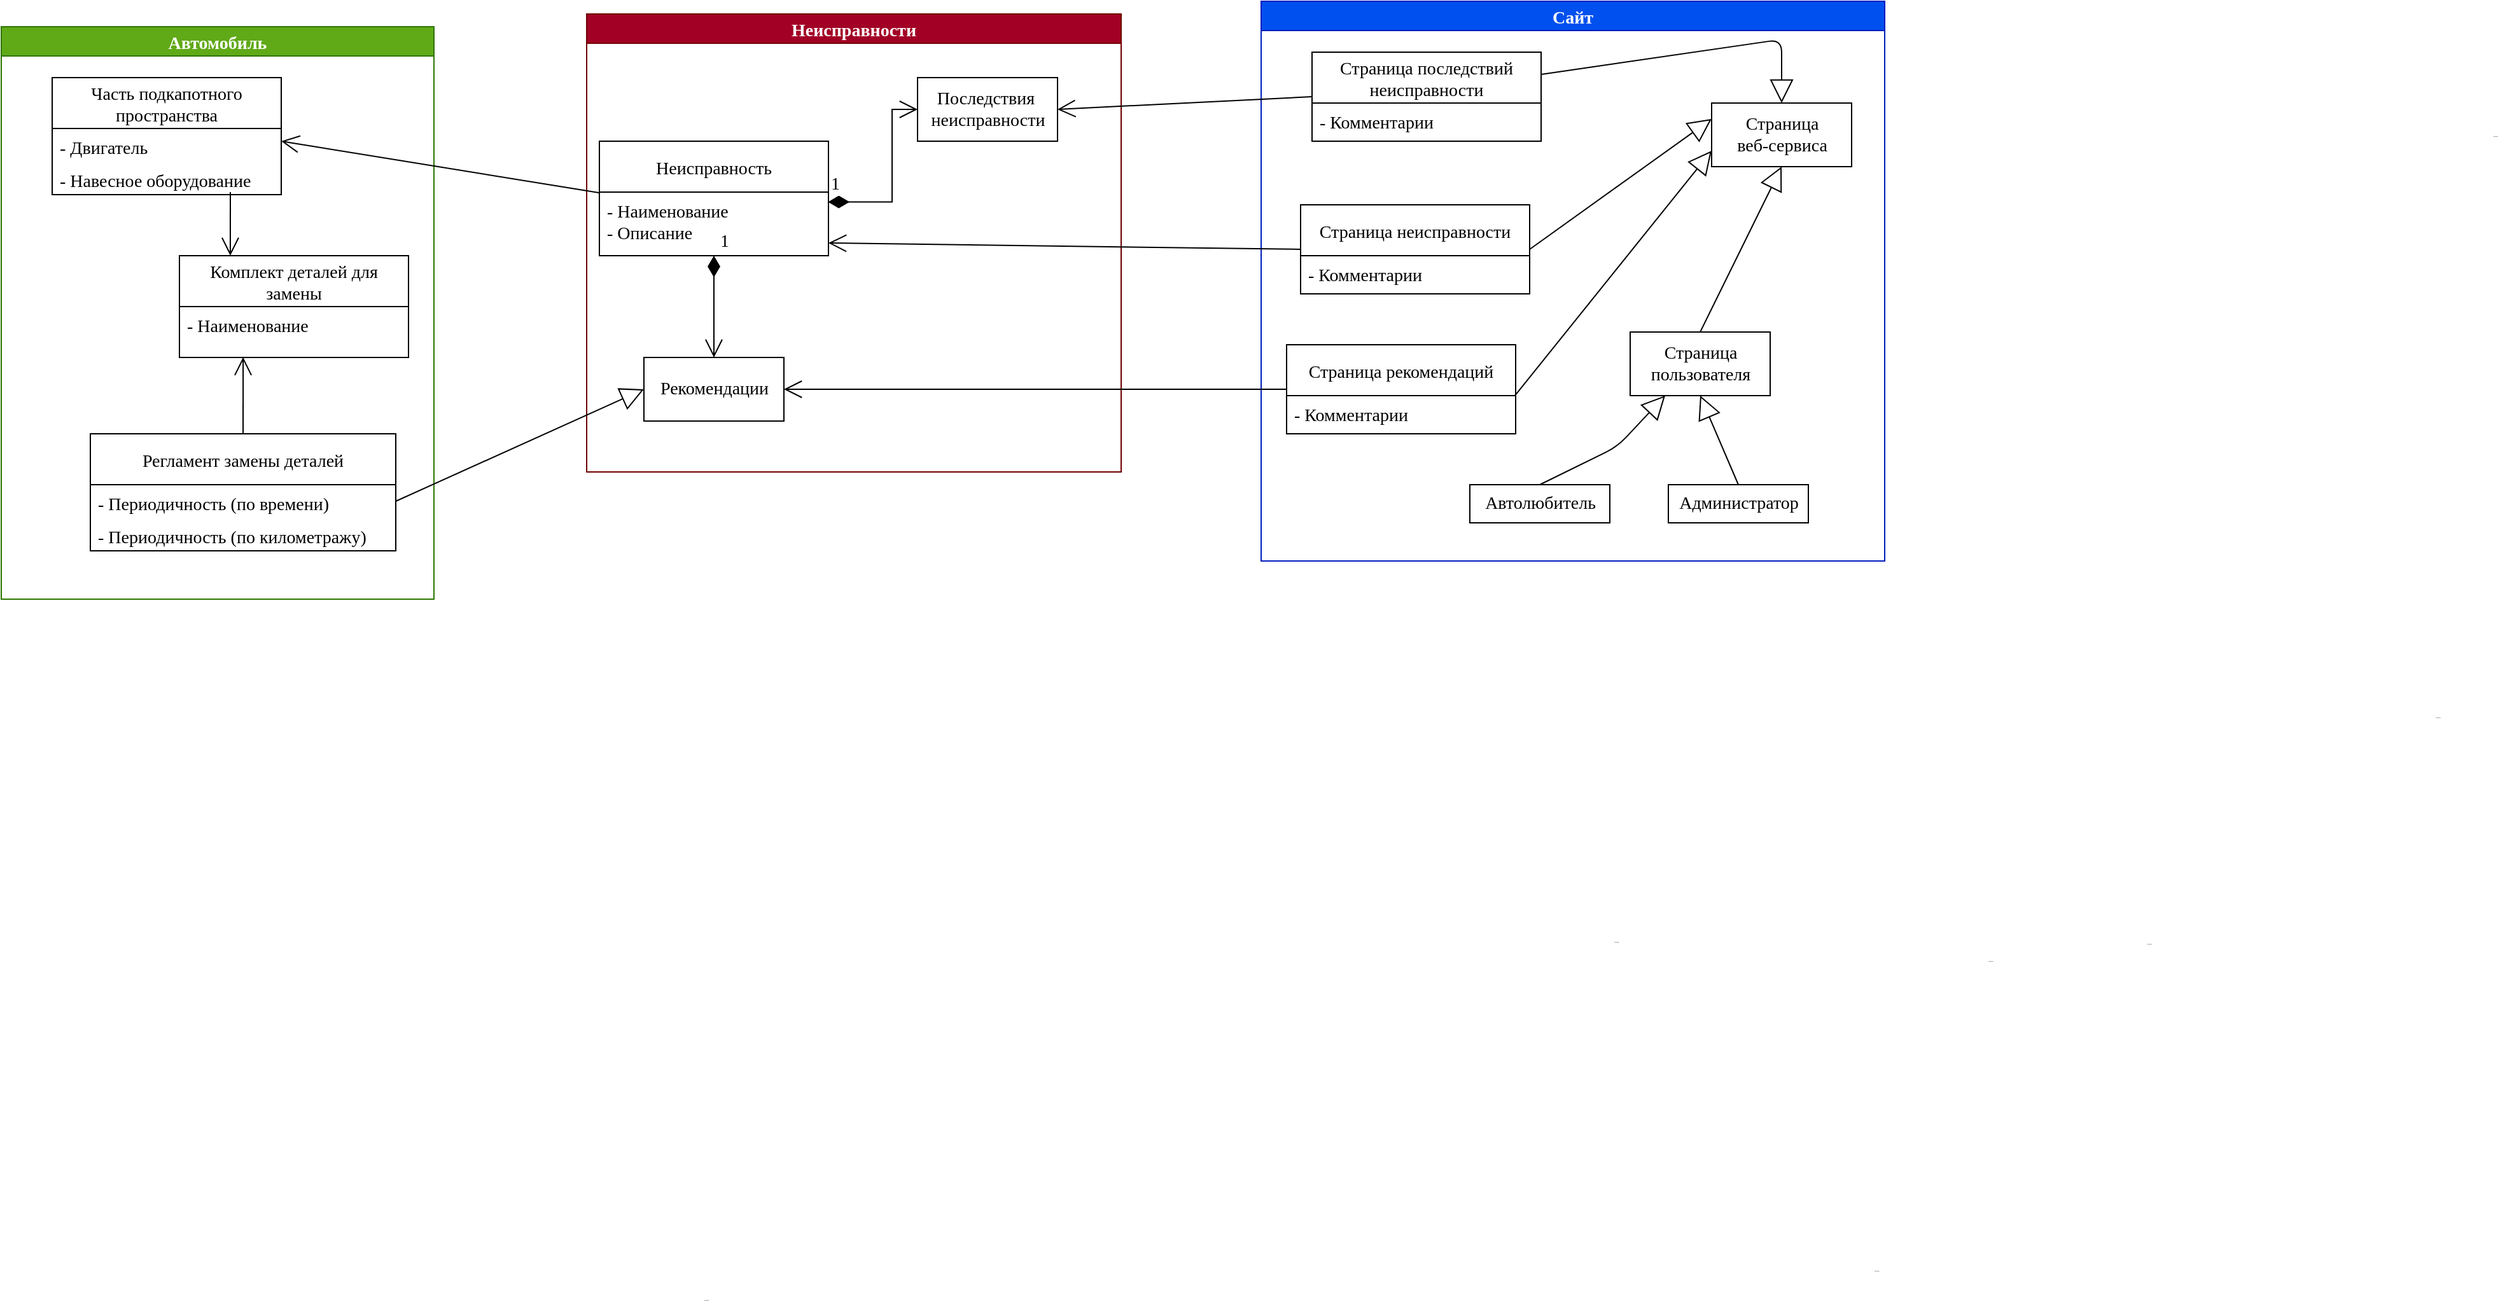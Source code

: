 <mxfile version="20.5.3" type="device" pages="5"><diagram id="lb3u8sS8OnbhurdYgaTN" name="Страница 1"><mxGraphModel dx="1038" dy="579" grid="1" gridSize="10" guides="1" tooltips="1" connect="1" arrows="1" fold="1" page="1" pageScale="1" pageWidth="827" pageHeight="1169" math="0" shadow="0"><root><mxCell id="0"/><mxCell id="1" parent="0"/><mxCell id="kGI2c67u0rsvxL_ZdpxG-1" value="Автомобиль" style="swimlane;fontFamily=Tahoma;fontSize=14;fillColor=#60a917;strokeColor=#2D7600;fontColor=#ffffff;" parent="1" vertex="1"><mxGeometry x="40" y="80" width="340" height="450" as="geometry"/></mxCell><mxCell id="kGI2c67u0rsvxL_ZdpxG-11" value="Часть подкапотного&#10;пространства" style="swimlane;fontStyle=0;childLayout=stackLayout;horizontal=1;startSize=40;fillColor=none;horizontalStack=0;resizeParent=1;resizeParentMax=0;resizeLast=0;collapsible=1;marginBottom=0;fontFamily=Tahoma;fontSize=14;" parent="kGI2c67u0rsvxL_ZdpxG-1" vertex="1"><mxGeometry x="40" y="40" width="180" height="92" as="geometry"/></mxCell><mxCell id="kGI2c67u0rsvxL_ZdpxG-12" value="- Двигатель" style="text;strokeColor=none;fillColor=none;align=left;verticalAlign=top;spacingLeft=4;spacingRight=4;overflow=hidden;rotatable=0;points=[[0,0.5],[1,0.5]];portConstraint=eastwest;fontFamily=Tahoma;fontSize=14;" parent="kGI2c67u0rsvxL_ZdpxG-11" vertex="1"><mxGeometry y="40" width="180" height="26" as="geometry"/></mxCell><mxCell id="kGI2c67u0rsvxL_ZdpxG-13" value="- Навесное оборудование" style="text;strokeColor=none;fillColor=none;align=left;verticalAlign=top;spacingLeft=4;spacingRight=4;overflow=hidden;rotatable=0;points=[[0,0.5],[1,0.5]];portConstraint=eastwest;fontFamily=Tahoma;fontSize=14;" parent="kGI2c67u0rsvxL_ZdpxG-11" vertex="1"><mxGeometry y="66" width="180" height="26" as="geometry"/></mxCell><mxCell id="kGI2c67u0rsvxL_ZdpxG-15" value="Комплект деталей для&#10;замены" style="swimlane;fontStyle=0;childLayout=stackLayout;horizontal=1;startSize=40;fillColor=none;horizontalStack=0;resizeParent=1;resizeParentMax=0;resizeLast=0;collapsible=1;marginBottom=0;fontFamily=Tahoma;fontSize=14;" parent="kGI2c67u0rsvxL_ZdpxG-1" vertex="1"><mxGeometry x="140" y="180" width="180" height="80" as="geometry"/></mxCell><mxCell id="kGI2c67u0rsvxL_ZdpxG-16" value="- Наименование" style="text;strokeColor=none;fillColor=none;align=left;verticalAlign=top;spacingLeft=4;spacingRight=4;overflow=hidden;rotatable=0;points=[[0,0.5],[1,0.5]];portConstraint=eastwest;fontFamily=Tahoma;fontSize=14;" parent="kGI2c67u0rsvxL_ZdpxG-15" vertex="1"><mxGeometry y="40" width="180" height="40" as="geometry"/></mxCell><mxCell id="kGI2c67u0rsvxL_ZdpxG-18" value="" style="endArrow=open;endFill=1;endSize=12;html=1;rounded=0;fontFamily=Tahoma;fontSize=14;entryX=0.222;entryY=0;entryDx=0;entryDy=0;entryPerimeter=0;" parent="kGI2c67u0rsvxL_ZdpxG-1" target="kGI2c67u0rsvxL_ZdpxG-15" edge="1"><mxGeometry width="160" relative="1" as="geometry"><mxPoint x="180" y="130" as="sourcePoint"/><mxPoint x="220" y="350" as="targetPoint"/></mxGeometry></mxCell><mxCell id="kGI2c67u0rsvxL_ZdpxG-20" value="Регламент замены деталей" style="swimlane;fontStyle=0;childLayout=stackLayout;horizontal=1;startSize=40;fillColor=none;horizontalStack=0;resizeParent=1;resizeParentMax=0;resizeLast=0;collapsible=1;marginBottom=0;fontFamily=Tahoma;fontSize=14;" parent="1" vertex="1"><mxGeometry x="110" y="400" width="240" height="92" as="geometry"/></mxCell><mxCell id="kGI2c67u0rsvxL_ZdpxG-21" value="- Периодичность (по времени)" style="text;strokeColor=none;fillColor=none;align=left;verticalAlign=top;spacingLeft=4;spacingRight=4;overflow=hidden;rotatable=0;points=[[0,0.5],[1,0.5]];portConstraint=eastwest;fontFamily=Tahoma;fontSize=14;" parent="kGI2c67u0rsvxL_ZdpxG-20" vertex="1"><mxGeometry y="40" width="240" height="26" as="geometry"/></mxCell><mxCell id="kGI2c67u0rsvxL_ZdpxG-22" value="- Периодичность (по километражу)" style="text;strokeColor=none;fillColor=none;align=left;verticalAlign=top;spacingLeft=4;spacingRight=4;overflow=hidden;rotatable=0;points=[[0,0.5],[1,0.5]];portConstraint=eastwest;fontFamily=Tahoma;fontSize=14;" parent="kGI2c67u0rsvxL_ZdpxG-20" vertex="1"><mxGeometry y="66" width="240" height="26" as="geometry"/></mxCell><mxCell id="kGI2c67u0rsvxL_ZdpxG-23" value="" style="endArrow=open;endFill=1;endSize=12;html=1;rounded=0;fontFamily=Tahoma;fontSize=14;exitX=0.5;exitY=0;exitDx=0;exitDy=0;entryX=0.278;entryY=0.995;entryDx=0;entryDy=0;entryPerimeter=0;" parent="1" source="kGI2c67u0rsvxL_ZdpxG-20" target="kGI2c67u0rsvxL_ZdpxG-16" edge="1"><mxGeometry width="160" relative="1" as="geometry"><mxPoint x="160" y="370" as="sourcePoint"/><mxPoint x="320" y="370" as="targetPoint"/></mxGeometry></mxCell><mxCell id="kGI2c67u0rsvxL_ZdpxG-24" value="Неисправности" style="swimlane;fontFamily=Tahoma;fontSize=14;fillColor=#a20025;fontColor=#ffffff;strokeColor=#6F0000;" parent="1" vertex="1"><mxGeometry x="500" y="70" width="420" height="360" as="geometry"/></mxCell><mxCell id="kGI2c67u0rsvxL_ZdpxG-25" value="Неисправность" style="swimlane;fontStyle=0;childLayout=stackLayout;horizontal=1;startSize=40;fillColor=none;horizontalStack=0;resizeParent=1;resizeParentMax=0;resizeLast=0;collapsible=1;marginBottom=0;fontFamily=Tahoma;fontSize=14;" parent="kGI2c67u0rsvxL_ZdpxG-24" vertex="1"><mxGeometry x="10" y="100" width="180" height="90" as="geometry"/></mxCell><mxCell id="kGI2c67u0rsvxL_ZdpxG-26" value="- Наименование&#10;- Описание" style="text;strokeColor=none;fillColor=none;align=left;verticalAlign=top;spacingLeft=4;spacingRight=4;overflow=hidden;rotatable=0;points=[[0,0.5],[1,0.5]];portConstraint=eastwest;fontFamily=Tahoma;fontSize=14;" parent="kGI2c67u0rsvxL_ZdpxG-25" vertex="1"><mxGeometry y="40" width="180" height="50" as="geometry"/></mxCell><mxCell id="kGI2c67u0rsvxL_ZdpxG-28" value="Последствия&amp;nbsp;&lt;br&gt;неисправности" style="html=1;fontFamily=Tahoma;fontSize=14;" parent="kGI2c67u0rsvxL_ZdpxG-24" vertex="1"><mxGeometry x="260" y="50" width="110" height="50" as="geometry"/></mxCell><mxCell id="kGI2c67u0rsvxL_ZdpxG-29" value="1" style="endArrow=open;html=1;endSize=12;startArrow=diamondThin;startSize=14;startFill=1;edgeStyle=orthogonalEdgeStyle;align=left;verticalAlign=bottom;rounded=0;fontFamily=Tahoma;fontSize=14;entryX=0;entryY=0.5;entryDx=0;entryDy=0;exitX=0.998;exitY=0.156;exitDx=0;exitDy=0;exitPerimeter=0;" parent="kGI2c67u0rsvxL_ZdpxG-24" source="kGI2c67u0rsvxL_ZdpxG-26" target="kGI2c67u0rsvxL_ZdpxG-28" edge="1"><mxGeometry x="-1" y="3" relative="1" as="geometry"><mxPoint x="60" y="280" as="sourcePoint"/><mxPoint x="220" y="280" as="targetPoint"/><Array as="points"><mxPoint x="240" y="148"/><mxPoint x="240" y="75"/></Array></mxGeometry></mxCell><mxCell id="kGI2c67u0rsvxL_ZdpxG-30" value="Рекомендации" style="html=1;fontFamily=Tahoma;fontSize=14;" parent="kGI2c67u0rsvxL_ZdpxG-24" vertex="1"><mxGeometry x="45" y="270" width="110" height="50" as="geometry"/></mxCell><mxCell id="kGI2c67u0rsvxL_ZdpxG-31" value="1" style="endArrow=open;html=1;endSize=12;startArrow=diamondThin;startSize=14;startFill=1;edgeStyle=orthogonalEdgeStyle;align=left;verticalAlign=bottom;rounded=0;fontFamily=Tahoma;fontSize=14;entryX=0.5;entryY=0;entryDx=0;entryDy=0;" parent="kGI2c67u0rsvxL_ZdpxG-24" target="kGI2c67u0rsvxL_ZdpxG-30" edge="1"><mxGeometry x="-1" y="3" relative="1" as="geometry"><mxPoint x="100" y="190" as="sourcePoint"/><mxPoint x="280" y="300" as="targetPoint"/><Array as="points"><mxPoint x="100" y="270"/></Array></mxGeometry></mxCell><mxCell id="kGI2c67u0rsvxL_ZdpxG-27" value="" style="endArrow=open;endFill=1;endSize=12;html=1;rounded=0;fontFamily=Tahoma;fontSize=14;entryX=1;entryY=0.385;entryDx=0;entryDy=0;entryPerimeter=0;exitX=0.002;exitY=0.012;exitDx=0;exitDy=0;exitPerimeter=0;" parent="1" source="kGI2c67u0rsvxL_ZdpxG-26" target="kGI2c67u0rsvxL_ZdpxG-12" edge="1"><mxGeometry width="160" relative="1" as="geometry"><mxPoint x="520" y="300" as="sourcePoint"/><mxPoint x="680" y="300" as="targetPoint"/></mxGeometry></mxCell><mxCell id="kGI2c67u0rsvxL_ZdpxG-34" value="Extends" style="endArrow=block;endSize=16;endFill=0;fontSize=1;entryX=0;entryY=0.5;entryDx=0;entryDy=0;exitX=1;exitY=0.5;exitDx=0;exitDy=0;" parent="1" source="kGI2c67u0rsvxL_ZdpxG-21" target="kGI2c67u0rsvxL_ZdpxG-30" edge="1"><mxGeometry x="-1" y="-691" width="160" relative="1" as="geometry"><mxPoint x="460" y="460" as="sourcePoint"/><mxPoint x="620" y="460" as="targetPoint"/><mxPoint x="-40" y="-1" as="offset"/></mxGeometry></mxCell><mxCell id="kGI2c67u0rsvxL_ZdpxG-35" value="Сайт" style="swimlane;fontFamily=Tahoma;fontSize=14;fillColor=#0050ef;fontColor=#ffffff;strokeColor=#001DBC;" parent="1" vertex="1"><mxGeometry x="1030" y="60" width="490" height="440" as="geometry"><mxRectangle x="1030" y="60" width="70" height="30" as="alternateBounds"/></mxGeometry></mxCell><mxCell id="kGI2c67u0rsvxL_ZdpxG-46" value="Страница&lt;br&gt;веб-сервиса" style="html=1;fontFamily=Tahoma;fontSize=14;" parent="kGI2c67u0rsvxL_ZdpxG-35" vertex="1"><mxGeometry x="354" y="80" width="110" height="50" as="geometry"/></mxCell><mxCell id="kGI2c67u0rsvxL_ZdpxG-47" value="Extends" style="endArrow=block;endSize=16;endFill=0;fontSize=1;entryX=0;entryY=0.25;entryDx=0;entryDy=0;exitX=1;exitY=0.5;exitDx=0;exitDy=0;startArrow=none;" parent="kGI2c67u0rsvxL_ZdpxG-35" source="kGI2c67u0rsvxL_ZdpxG-65" target="kGI2c67u0rsvxL_ZdpxG-46" edge="1"><mxGeometry x="-1" y="-691" width="160" relative="1" as="geometry"><mxPoint x="164" y="205" as="sourcePoint"/><mxPoint x="240" y="110" as="targetPoint"/><mxPoint x="-40" y="-1" as="offset"/></mxGeometry></mxCell><mxCell id="kGI2c67u0rsvxL_ZdpxG-52" value="Страница&lt;br&gt;пользователя" style="html=1;fontFamily=Tahoma;fontSize=14;" parent="kGI2c67u0rsvxL_ZdpxG-35" vertex="1"><mxGeometry x="290" y="260" width="110" height="50" as="geometry"/></mxCell><mxCell id="kGI2c67u0rsvxL_ZdpxG-53" value="Extends" style="endArrow=block;endSize=16;endFill=0;fontSize=1;exitX=0.5;exitY=0;exitDx=0;exitDy=0;entryX=0.5;entryY=1;entryDx=0;entryDy=0;" parent="kGI2c67u0rsvxL_ZdpxG-35" source="kGI2c67u0rsvxL_ZdpxG-52" target="kGI2c67u0rsvxL_ZdpxG-46" edge="1"><mxGeometry x="-1" y="-691" width="160" relative="1" as="geometry"><mxPoint x="180" y="227.5" as="sourcePoint"/><mxPoint x="270" y="170" as="targetPoint"/><mxPoint x="-40" y="-1" as="offset"/></mxGeometry></mxCell><mxCell id="kGI2c67u0rsvxL_ZdpxG-54" value="Автолюбитель" style="html=1;fontFamily=Tahoma;fontSize=14;" parent="kGI2c67u0rsvxL_ZdpxG-35" vertex="1"><mxGeometry x="164" y="380" width="110" height="30" as="geometry"/></mxCell><mxCell id="kGI2c67u0rsvxL_ZdpxG-55" value="Администратор" style="html=1;fontFamily=Tahoma;fontSize=14;" parent="kGI2c67u0rsvxL_ZdpxG-35" vertex="1"><mxGeometry x="320" y="380" width="110" height="30" as="geometry"/></mxCell><mxCell id="kGI2c67u0rsvxL_ZdpxG-56" value="Extends" style="endArrow=block;endSize=16;endFill=0;fontSize=1;entryX=0.25;entryY=1;entryDx=0;entryDy=0;exitX=0.5;exitY=0;exitDx=0;exitDy=0;" parent="kGI2c67u0rsvxL_ZdpxG-35" source="kGI2c67u0rsvxL_ZdpxG-54" target="kGI2c67u0rsvxL_ZdpxG-52" edge="1"><mxGeometry x="-1" y="-691" width="160" relative="1" as="geometry"><mxPoint x="190" y="270" as="sourcePoint"/><mxPoint x="190" y="200" as="targetPoint"/><mxPoint x="-40" y="-1" as="offset"/><Array as="points"><mxPoint x="280" y="350"/></Array></mxGeometry></mxCell><mxCell id="kGI2c67u0rsvxL_ZdpxG-57" value="Extends" style="endArrow=block;endSize=16;endFill=0;fontSize=1;exitX=0.5;exitY=0;exitDx=0;exitDy=0;entryX=0.5;entryY=1;entryDx=0;entryDy=0;" parent="kGI2c67u0rsvxL_ZdpxG-35" source="kGI2c67u0rsvxL_ZdpxG-55" target="kGI2c67u0rsvxL_ZdpxG-52" edge="1"><mxGeometry x="-1" y="-691" width="160" relative="1" as="geometry"><mxPoint x="325" y="280" as="sourcePoint"/><mxPoint x="305" y="230" as="targetPoint"/><mxPoint x="-40" y="-1" as="offset"/></mxGeometry></mxCell><mxCell id="kGI2c67u0rsvxL_ZdpxG-65" value="Страница неисправности" style="swimlane;fontStyle=0;childLayout=stackLayout;horizontal=1;startSize=40;fillColor=none;horizontalStack=0;resizeParent=1;resizeParentMax=0;resizeLast=0;collapsible=1;marginBottom=0;fontFamily=Tahoma;fontSize=14;" parent="kGI2c67u0rsvxL_ZdpxG-35" vertex="1"><mxGeometry x="31" y="160" width="180" height="70" as="geometry"/></mxCell><mxCell id="kGI2c67u0rsvxL_ZdpxG-66" value="- Комментарии" style="text;strokeColor=none;fillColor=none;align=left;verticalAlign=top;spacingLeft=4;spacingRight=4;overflow=hidden;rotatable=0;points=[[0,0.5],[1,0.5]];portConstraint=eastwest;fontFamily=Tahoma;fontSize=14;" parent="kGI2c67u0rsvxL_ZdpxG-65" vertex="1"><mxGeometry y="40" width="180" height="30" as="geometry"/></mxCell><mxCell id="kGI2c67u0rsvxL_ZdpxG-50" value="" style="endArrow=open;endFill=1;endSize=12;html=1;rounded=0;fontFamily=Tahoma;fontSize=1;exitX=0;exitY=0.5;exitDx=0;exitDy=0;entryX=1;entryY=0.5;entryDx=0;entryDy=0;" parent="1" source="kGI2c67u0rsvxL_ZdpxG-69" target="kGI2c67u0rsvxL_ZdpxG-30" edge="1"><mxGeometry width="160" relative="1" as="geometry"><mxPoint x="1084" y="365" as="sourcePoint"/><mxPoint x="1070" y="360" as="targetPoint"/></mxGeometry></mxCell><mxCell id="kGI2c67u0rsvxL_ZdpxG-51" value="" style="endArrow=open;endFill=1;endSize=12;html=1;rounded=0;fontFamily=Tahoma;fontSize=1;exitX=0;exitY=0.5;exitDx=0;exitDy=0;" parent="1" source="kGI2c67u0rsvxL_ZdpxG-65" edge="1"><mxGeometry width="160" relative="1" as="geometry"><mxPoint x="1074" y="265" as="sourcePoint"/><mxPoint x="690" y="250" as="targetPoint"/></mxGeometry></mxCell><mxCell id="kGI2c67u0rsvxL_ZdpxG-62" value="" style="endArrow=open;endFill=1;endSize=12;html=1;rounded=0;fontFamily=Tahoma;fontSize=1;exitX=0;exitY=0.5;exitDx=0;exitDy=0;entryX=1;entryY=0.5;entryDx=0;entryDy=0;" parent="1" source="kGI2c67u0rsvxL_ZdpxG-71" target="kGI2c67u0rsvxL_ZdpxG-28" edge="1"><mxGeometry width="160" relative="1" as="geometry"><mxPoint x="1074" y="130" as="sourcePoint"/><mxPoint x="690" y="165" as="targetPoint"/></mxGeometry></mxCell><mxCell id="kGI2c67u0rsvxL_ZdpxG-69" value="Страница рекомендаций" style="swimlane;fontStyle=0;childLayout=stackLayout;horizontal=1;startSize=40;fillColor=none;horizontalStack=0;resizeParent=1;resizeParentMax=0;resizeLast=0;collapsible=1;marginBottom=0;fontFamily=Tahoma;fontSize=14;" parent="1" vertex="1"><mxGeometry x="1050" y="330" width="180" height="70" as="geometry"/></mxCell><mxCell id="kGI2c67u0rsvxL_ZdpxG-70" value="- Комментарии" style="text;strokeColor=none;fillColor=none;align=left;verticalAlign=top;spacingLeft=4;spacingRight=4;overflow=hidden;rotatable=0;points=[[0,0.5],[1,0.5]];portConstraint=eastwest;fontFamily=Tahoma;fontSize=14;" parent="kGI2c67u0rsvxL_ZdpxG-69" vertex="1"><mxGeometry y="40" width="180" height="30" as="geometry"/></mxCell><mxCell id="kGI2c67u0rsvxL_ZdpxG-49" value="Extends" style="endArrow=block;endSize=16;endFill=0;fontSize=1;exitX=0.996;exitY=0.007;exitDx=0;exitDy=0;entryX=0;entryY=0.75;entryDx=0;entryDy=0;exitPerimeter=0;" parent="1" source="kGI2c67u0rsvxL_ZdpxG-70" target="kGI2c67u0rsvxL_ZdpxG-46" edge="1"><mxGeometry x="-1" y="-691" width="160" relative="1" as="geometry"><mxPoint x="1194" y="365" as="sourcePoint"/><mxPoint x="1270" y="190" as="targetPoint"/><mxPoint x="-40" y="-1" as="offset"/></mxGeometry></mxCell><mxCell id="kGI2c67u0rsvxL_ZdpxG-71" value="Страница последствий&#10;неисправности" style="swimlane;fontStyle=0;childLayout=stackLayout;horizontal=1;startSize=40;fillColor=none;horizontalStack=0;resizeParent=1;resizeParentMax=0;resizeLast=0;collapsible=1;marginBottom=0;fontFamily=Tahoma;fontSize=14;" parent="1" vertex="1"><mxGeometry x="1070" y="100" width="180" height="70" as="geometry"/></mxCell><mxCell id="kGI2c67u0rsvxL_ZdpxG-72" value="- Комментарии" style="text;strokeColor=none;fillColor=none;align=left;verticalAlign=top;spacingLeft=4;spacingRight=4;overflow=hidden;rotatable=0;points=[[0,0.5],[1,0.5]];portConstraint=eastwest;fontFamily=Tahoma;fontSize=14;" parent="kGI2c67u0rsvxL_ZdpxG-71" vertex="1"><mxGeometry y="40" width="180" height="30" as="geometry"/></mxCell><mxCell id="kGI2c67u0rsvxL_ZdpxG-61" value="Extends" style="endArrow=block;endSize=16;endFill=0;fontSize=1;exitX=1;exitY=0.25;exitDx=0;exitDy=0;entryX=0.5;entryY=0;entryDx=0;entryDy=0;" parent="1" source="kGI2c67u0rsvxL_ZdpxG-71" target="kGI2c67u0rsvxL_ZdpxG-46" edge="1"><mxGeometry x="-1" y="-691" width="160" relative="1" as="geometry"><mxPoint x="1184" y="130" as="sourcePoint"/><mxPoint x="1290" y="120" as="targetPoint"/><mxPoint x="-40" y="-1" as="offset"/><Array as="points"><mxPoint x="1439" y="90"/></Array></mxGeometry></mxCell></root></mxGraphModel></diagram><diagram id="-RmKAc0d_K8ZmDGgjJ9O" name="Страница 2"><mxGraphModel dx="1038" dy="579" grid="1" gridSize="10" guides="1" tooltips="1" connect="1" arrows="1" fold="1" page="1" pageScale="1" pageWidth="827" pageHeight="1169" math="0" shadow="0"><root><mxCell id="0"/><mxCell id="1" parent="0"/><mxCell id="emuqz8qDGI5pT-XHNAtG-1" value="Автолюбитель" style="shape=umlActor;verticalLabelPosition=bottom;verticalAlign=top;html=1;" vertex="1" parent="1"><mxGeometry x="100" y="140" width="20" height="30" as="geometry"/></mxCell><mxCell id="4OgUtCHowk7mApDArMP--3" value="" style="line;strokeWidth=1;fillColor=none;align=left;verticalAlign=middle;spacingTop=-1;spacingLeft=3;spacingRight=3;rotatable=0;labelPosition=right;points=[];portConstraint=eastwest;strokeColor=inherit;" vertex="1" parent="1"><mxGeometry x="140" y="150" width="70" height="9" as="geometry"/></mxCell><mxCell id="4OgUtCHowk7mApDArMP--4" value="Найти&lt;br&gt;неисправность" style="ellipse;whiteSpace=wrap;html=1;" vertex="1" parent="1"><mxGeometry x="200" y="120" width="130" height="70" as="geometry"/></mxCell><mxCell id="0-TCeL31KcFk3Z6rHNHs-1" value="Выбрать область&lt;br&gt;подкапотного&lt;br&gt;пространства" style="ellipse;whiteSpace=wrap;html=1;" vertex="1" parent="1"><mxGeometry x="380" y="30" width="130" height="70" as="geometry"/></mxCell><mxCell id="cJDHdbri1xtRB1Y3dpki-1" value="&amp;lt;&amp;lt;include&amp;gt;&amp;gt;" style="text;html=1;align=center;verticalAlign=middle;resizable=0;points=[];autosize=1;strokeColor=none;fillColor=none;" vertex="1" parent="1"><mxGeometry x="270" y="90" width="90" height="30" as="geometry"/></mxCell><mxCell id="UDUf4hsvMj08eim57oVa-1" style="edgeStyle=orthogonalEdgeStyle;rounded=0;orthogonalLoop=1;jettySize=auto;html=1;exitX=1;exitY=0;exitDx=0;exitDy=0;entryX=0;entryY=0.5;entryDx=0;entryDy=0;dashed=1;strokeColor=default;endArrow=classicThin;endFill=1;" edge="1" parent="1" source="4OgUtCHowk7mApDArMP--4" target="0-TCeL31KcFk3Z6rHNHs-1"><mxGeometry relative="1" as="geometry"><mxPoint x="350" y="200" as="sourcePoint"/><mxPoint x="434" y="275" as="targetPoint"/></mxGeometry></mxCell><mxCell id="b5M-XVQurEFUqEFpAi93-1" value="Оставить&lt;br&gt;комментарий" style="ellipse;whiteSpace=wrap;html=1;" vertex="1" parent="1"><mxGeometry x="360" y="200" width="130" height="70" as="geometry"/></mxCell><mxCell id="uLtr37luMY-45nEJNM9p-1" style="edgeStyle=orthogonalEdgeStyle;rounded=0;orthogonalLoop=1;jettySize=auto;html=1;exitX=0;exitY=0;exitDx=0;exitDy=0;entryX=1;entryY=1;entryDx=0;entryDy=0;dashed=1;strokeColor=default;endArrow=classicThin;endFill=1;" edge="1" parent="1" source="b5M-XVQurEFUqEFpAi93-1" target="4OgUtCHowk7mApDArMP--4"><mxGeometry relative="1" as="geometry"><mxPoint x="390.482" y="169.951" as="sourcePoint"/><mxPoint x="459.52" y="104.7" as="targetPoint"/></mxGeometry></mxCell><mxCell id="uLtr37luMY-45nEJNM9p-2" value="&amp;lt;&amp;lt;include&amp;gt;&amp;gt;" style="text;html=1;align=center;verticalAlign=middle;resizable=0;points=[];autosize=1;strokeColor=none;fillColor=none;" vertex="1" parent="1"><mxGeometry x="310" y="180" width="90" height="30" as="geometry"/></mxCell><mxCell id="bIbfALGmycnXykNRZ5_3-1" value="Зарегистрироваться" style="ellipse;whiteSpace=wrap;html=1;" vertex="1" parent="1"><mxGeometry x="520" y="290" width="130" height="70" as="geometry"/></mxCell><mxCell id="bIbfALGmycnXykNRZ5_3-2" style="edgeStyle=orthogonalEdgeStyle;rounded=0;orthogonalLoop=1;jettySize=auto;html=1;exitX=1;exitY=1;exitDx=0;exitDy=0;entryX=0;entryY=0;entryDx=0;entryDy=0;dashed=1;strokeColor=default;endArrow=classicThin;endFill=1;" edge="1" parent="1" source="b5M-XVQurEFUqEFpAi93-1" target="bIbfALGmycnXykNRZ5_3-1"><mxGeometry relative="1" as="geometry"><mxPoint x="470.002" y="265.251" as="sourcePoint"/><mxPoint x="539.04" y="200" as="targetPoint"/></mxGeometry></mxCell><mxCell id="bIbfALGmycnXykNRZ5_3-3" value="&amp;lt;&amp;lt;include&amp;gt;&amp;gt;" style="text;html=1;align=center;verticalAlign=middle;resizable=0;points=[];autosize=1;strokeColor=none;fillColor=none;" vertex="1" parent="1"><mxGeometry x="450" y="260" width="90" height="30" as="geometry"/></mxCell><mxCell id="I2oGPeEoLJNkbtViHXBQ-1" value="Получить НЕ персональные данные пользователя" style="ellipse;whiteSpace=wrap;html=1;" vertex="1" parent="1"><mxGeometry x="650" y="380" width="150" height="70" as="geometry"/></mxCell><mxCell id="BqeFb0xidDBqKnRVxmU_-1" style="edgeStyle=orthogonalEdgeStyle;rounded=0;orthogonalLoop=1;jettySize=auto;html=1;exitX=0;exitY=0;exitDx=0;exitDy=0;entryX=1;entryY=1;entryDx=0;entryDy=0;strokeColor=default;endArrow=classicThin;endFill=1;dashed=1;" edge="1" parent="1" source="I2oGPeEoLJNkbtViHXBQ-1" target="bIbfALGmycnXykNRZ5_3-1"><mxGeometry relative="1" as="geometry"><mxPoint x="650" y="380" as="sourcePoint"/><mxPoint x="530" y="435" as="targetPoint"/></mxGeometry></mxCell><mxCell id="ix3pT6-dhCdLf6i5IEo--1" value="&amp;lt;&amp;lt;extend&amp;gt;&amp;gt;" style="text;html=1;align=center;verticalAlign=middle;resizable=0;points=[];autosize=1;strokeColor=none;fillColor=none;" vertex="1" parent="1"><mxGeometry x="590" y="360" width="90" height="30" as="geometry"/></mxCell><mxCell id="CPmvOD9_EjQpZM5bCek1-1" value="Администратор" style="shape=umlActor;verticalLabelPosition=bottom;verticalAlign=top;html=1;" vertex="1" parent="1"><mxGeometry x="120" y="550" width="20" height="30" as="geometry"/></mxCell><mxCell id="Tlwr4lgaQZNiDK3A2pOD-1" value="Оставить пометку" style="ellipse;whiteSpace=wrap;html=1;" vertex="1" parent="1"><mxGeometry x="560" y="140" width="130" height="70" as="geometry"/></mxCell><mxCell id="Tlwr4lgaQZNiDK3A2pOD-2" style="edgeStyle=orthogonalEdgeStyle;rounded=0;orthogonalLoop=1;jettySize=auto;html=1;exitX=0;exitY=0.5;exitDx=0;exitDy=0;entryX=1;entryY=0;entryDx=0;entryDy=0;dashed=1;strokeColor=default;endArrow=classicThin;endFill=1;" edge="1" parent="1" source="Tlwr4lgaQZNiDK3A2pOD-1" target="b5M-XVQurEFUqEFpAi93-1"><mxGeometry relative="1" as="geometry"><mxPoint x="640.002" y="229.499" as="sourcePoint"/><mxPoint x="708.078" y="270.001" as="targetPoint"/></mxGeometry></mxCell><mxCell id="Tlwr4lgaQZNiDK3A2pOD-3" value="&amp;lt;&amp;lt;include&amp;gt;&amp;gt;" style="text;html=1;align=center;verticalAlign=middle;resizable=0;points=[];autosize=1;strokeColor=none;fillColor=none;" vertex="1" parent="1"><mxGeometry x="440" y="180" width="90" height="30" as="geometry"/></mxCell><mxCell id="Tlwr4lgaQZNiDK3A2pOD-4" value="Скорректировать&lt;br&gt;информацию на странице&lt;br&gt;с неисправностью" style="ellipse;whiteSpace=wrap;html=1;" vertex="1" parent="1"><mxGeometry x="230" y="530" width="170" height="70" as="geometry"/></mxCell><mxCell id="Tlwr4lgaQZNiDK3A2pOD-5" value="" style="line;strokeWidth=1;fillColor=none;align=left;verticalAlign=middle;spacingTop=-1;spacingLeft=3;spacingRight=3;rotatable=0;labelPosition=right;points=[];portConstraint=eastwest;strokeColor=inherit;" vertex="1" parent="1"><mxGeometry x="160" y="560.5" width="70" height="9" as="geometry"/></mxCell><mxCell id="Tlwr4lgaQZNiDK3A2pOD-6" value="Найти&lt;br&gt;комментарий&amp;nbsp;&lt;br&gt;с пометкой" style="ellipse;whiteSpace=wrap;html=1;" vertex="1" parent="1"><mxGeometry x="400" y="470" width="130" height="70" as="geometry"/></mxCell><mxCell id="Tlwr4lgaQZNiDK3A2pOD-9" value="Найти&lt;br&gt;несиправность" style="ellipse;whiteSpace=wrap;html=1;" vertex="1" parent="1"><mxGeometry x="580" y="540" width="130" height="70" as="geometry"/></mxCell><mxCell id="Tlwr4lgaQZNiDK3A2pOD-15" value="Зарегистрироваться и получить права&lt;br&gt;администратора" style="ellipse;whiteSpace=wrap;html=1;" vertex="1" parent="1"><mxGeometry x="210" y="655" width="170" height="70" as="geometry"/></mxCell><mxCell id="Tlwr4lgaQZNiDK3A2pOD-16" style="edgeStyle=orthogonalEdgeStyle;rounded=0;orthogonalLoop=1;jettySize=auto;html=1;exitX=0.5;exitY=1;exitDx=0;exitDy=0;entryX=0.5;entryY=0;entryDx=0;entryDy=0;dashed=1;strokeColor=default;endArrow=classicThin;endFill=1;" edge="1" parent="1" source="Tlwr4lgaQZNiDK3A2pOD-4" target="Tlwr4lgaQZNiDK3A2pOD-15"><mxGeometry relative="1" as="geometry"><mxPoint x="360.002" y="640.049" as="sourcePoint"/><mxPoint x="428.078" y="680.551" as="targetPoint"/></mxGeometry></mxCell><mxCell id="Tlwr4lgaQZNiDK3A2pOD-17" value="&amp;lt;&amp;lt;include&amp;gt;&amp;gt;" style="text;html=1;align=center;verticalAlign=middle;resizable=0;points=[];autosize=1;strokeColor=none;fillColor=none;" vertex="1" parent="1"><mxGeometry x="290" y="620" width="90" height="30" as="geometry"/></mxCell><mxCell id="Tlwr4lgaQZNiDK3A2pOD-18" style="edgeStyle=orthogonalEdgeStyle;rounded=0;orthogonalLoop=1;jettySize=auto;html=1;exitX=1;exitY=0;exitDx=0;exitDy=0;entryX=0;entryY=0.5;entryDx=0;entryDy=0;dashed=1;strokeColor=default;endArrow=classicThin;endFill=1;" edge="1" parent="1" source="Tlwr4lgaQZNiDK3A2pOD-4" target="Tlwr4lgaQZNiDK3A2pOD-6"><mxGeometry relative="1" as="geometry"><mxPoint x="290.002" y="450.049" as="sourcePoint"/><mxPoint x="400" y="505" as="targetPoint"/><Array as="points"><mxPoint x="380" y="540"/><mxPoint x="380" y="505"/></Array></mxGeometry></mxCell><mxCell id="Tlwr4lgaQZNiDK3A2pOD-19" value="&amp;lt;&amp;lt;include&amp;gt;&amp;gt;" style="text;html=1;align=center;verticalAlign=middle;resizable=0;points=[];autosize=1;strokeColor=none;fillColor=none;" vertex="1" parent="1"><mxGeometry x="300" y="500" width="90" height="30" as="geometry"/></mxCell><mxCell id="Tlwr4lgaQZNiDK3A2pOD-20" style="edgeStyle=orthogonalEdgeStyle;rounded=0;orthogonalLoop=1;jettySize=auto;html=1;exitX=0.785;exitY=0.986;exitDx=0;exitDy=0;entryX=0;entryY=0.5;entryDx=0;entryDy=0;dashed=1;strokeColor=default;endArrow=classicThin;endFill=1;exitPerimeter=0;" edge="1" parent="1" source="Tlwr4lgaQZNiDK3A2pOD-6" target="Tlwr4lgaQZNiDK3A2pOD-9"><mxGeometry relative="1" as="geometry"><mxPoint x="490.002" y="569.549" as="sourcePoint"/><mxPoint x="558.078" y="610.051" as="targetPoint"/></mxGeometry></mxCell><mxCell id="Tlwr4lgaQZNiDK3A2pOD-21" value="&amp;lt;&amp;lt;include&amp;gt;&amp;gt;" style="text;html=1;align=center;verticalAlign=middle;resizable=0;points=[];autosize=1;strokeColor=none;fillColor=none;" vertex="1" parent="1"><mxGeometry x="500" y="550" width="90" height="30" as="geometry"/></mxCell></root></mxGraphModel></diagram><diagram name="Страница 1" id="OWxW9Ne9dcLlN2SutFXI"><mxGraphModel dx="1865" dy="579" grid="1" gridSize="10" guides="1" tooltips="1" connect="1" arrows="1" fold="1" page="1" pageScale="1" pageWidth="827" pageHeight="1169" math="0" shadow="0"><root><mxCell id="0"/><mxCell id="1" parent="0"/><mxCell id="L6yNi53WaogubAqkBpMj-4" value="Зарегистрировать клиента&lt;br&gt;(собрать в одном месте информацию о клиенте" style="ellipse;whiteSpace=wrap;html=1;" parent="1" vertex="1"><mxGeometry x="-150" y="75" width="170" height="100" as="geometry"/></mxCell><mxCell id="L6yNi53WaogubAqkBpMj-25" style="edgeStyle=orthogonalEdgeStyle;rounded=0;orthogonalLoop=1;jettySize=auto;html=1;exitX=1;exitY=0.5;exitDx=0;exitDy=0;entryX=0;entryY=0.5;entryDx=0;entryDy=0;strokeColor=default;endArrow=none;endFill=0;" parent="1" source="L6yNi53WaogubAqkBpMj-8" target="L6yNi53WaogubAqkBpMj-4" edge="1"><mxGeometry relative="1" as="geometry"/></mxCell><mxCell id="L6yNi53WaogubAqkBpMj-30" style="edgeStyle=orthogonalEdgeStyle;rounded=0;orthogonalLoop=1;jettySize=auto;html=1;exitX=1;exitY=0.5;exitDx=0;exitDy=0;entryX=0;entryY=0.5;entryDx=0;entryDy=0;strokeColor=default;endArrow=none;endFill=0;" parent="1" source="L6yNi53WaogubAqkBpMj-8" target="L6yNi53WaogubAqkBpMj-14" edge="1"><mxGeometry relative="1" as="geometry"><Array as="points"><mxPoint x="-260" y="205"/><mxPoint x="-260" y="240"/></Array></mxGeometry></mxCell><mxCell id="L6yNi53WaogubAqkBpMj-31" style="edgeStyle=orthogonalEdgeStyle;rounded=0;orthogonalLoop=1;jettySize=auto;html=1;exitX=1;exitY=0.5;exitDx=0;exitDy=0;entryX=0;entryY=0.5;entryDx=0;entryDy=0;strokeColor=default;endArrow=none;endFill=0;" parent="1" source="L6yNi53WaogubAqkBpMj-8" target="L6yNi53WaogubAqkBpMj-12" edge="1"><mxGeometry relative="1" as="geometry"><Array as="points"><mxPoint x="-260" y="205"/><mxPoint x="-260" y="345"/></Array></mxGeometry></mxCell><mxCell id="L6yNi53WaogubAqkBpMj-32" style="edgeStyle=orthogonalEdgeStyle;rounded=0;orthogonalLoop=1;jettySize=auto;html=1;exitX=1;exitY=0.5;exitDx=0;exitDy=0;entryX=0;entryY=0.5;entryDx=0;entryDy=0;strokeColor=default;endArrow=none;endFill=0;" parent="1" source="L6yNi53WaogubAqkBpMj-8" target="L6yNi53WaogubAqkBpMj-2" edge="1"><mxGeometry relative="1" as="geometry"><Array as="points"><mxPoint x="-260" y="205"/><mxPoint x="-260" y="495"/></Array></mxGeometry></mxCell><mxCell id="L6yNi53WaogubAqkBpMj-33" style="edgeStyle=orthogonalEdgeStyle;rounded=0;orthogonalLoop=1;jettySize=auto;html=1;exitX=1;exitY=0.5;exitDx=0;exitDy=0;entryX=0;entryY=0.5;entryDx=0;entryDy=0;strokeColor=default;endArrow=none;endFill=0;" parent="1" source="L6yNi53WaogubAqkBpMj-8" target="L6yNi53WaogubAqkBpMj-23" edge="1"><mxGeometry relative="1" as="geometry"><Array as="points"><mxPoint x="-260" y="205"/><mxPoint x="-260" y="625"/></Array></mxGeometry></mxCell><mxCell id="L6yNi53WaogubAqkBpMj-47" style="edgeStyle=orthogonalEdgeStyle;rounded=0;orthogonalLoop=1;jettySize=auto;html=1;exitX=1;exitY=1;exitDx=0;exitDy=0;entryX=0;entryY=0.5;entryDx=0;entryDy=0;strokeColor=default;endArrow=none;endFill=0;" parent="1" source="L6yNi53WaogubAqkBpMj-8" target="L6yNi53WaogubAqkBpMj-46" edge="1"><mxGeometry relative="1" as="geometry"><Array as="points"><mxPoint x="-382" y="430"/></Array></mxGeometry></mxCell><mxCell id="L6yNi53WaogubAqkBpMj-8" value="Мастер&amp;nbsp;" style="ellipse;whiteSpace=wrap;html=1;" parent="1" vertex="1"><mxGeometry x="-450" y="175" width="80" height="60" as="geometry"/></mxCell><mxCell id="L6yNi53WaogubAqkBpMj-36" style="edgeStyle=orthogonalEdgeStyle;rounded=0;orthogonalLoop=1;jettySize=auto;html=1;exitX=0.5;exitY=0;exitDx=0;exitDy=0;entryX=0.5;entryY=1;entryDx=0;entryDy=0;strokeColor=default;endArrow=none;endFill=0;" parent="1" source="L6yNi53WaogubAqkBpMj-12" target="L6yNi53WaogubAqkBpMj-14" edge="1"><mxGeometry relative="1" as="geometry"/></mxCell><mxCell id="L6yNi53WaogubAqkBpMj-12" value="помочь выбрать эскиз" style="ellipse;whiteSpace=wrap;html=1;" parent="1" vertex="1"><mxGeometry x="-100" y="310" width="120" height="70" as="geometry"/></mxCell><mxCell id="L6yNi53WaogubAqkBpMj-35" style="edgeStyle=orthogonalEdgeStyle;rounded=0;orthogonalLoop=1;jettySize=auto;html=1;exitX=1;exitY=0.5;exitDx=0;exitDy=0;entryX=0;entryY=0.5;entryDx=0;entryDy=0;strokeColor=default;endArrow=none;endFill=0;" parent="1" source="L6yNi53WaogubAqkBpMj-14" target="L6yNi53WaogubAqkBpMj-34" edge="1"><mxGeometry relative="1" as="geometry"/></mxCell><mxCell id="L6yNi53WaogubAqkBpMj-14" value="Продемонстрировать портфолио" style="ellipse;whiteSpace=wrap;html=1;" parent="1" vertex="1"><mxGeometry x="-134" y="210" width="160" height="60" as="geometry"/></mxCell><mxCell id="L6yNi53WaogubAqkBpMj-2" value="&lt;br&gt;Записать клиента на сеанс" style="ellipse;whiteSpace=wrap;html=1;verticalAlign=top;" parent="1" vertex="1"><mxGeometry x="-117" y="460" width="126" height="70" as="geometry"/></mxCell><mxCell id="L6yNi53WaogubAqkBpMj-40" style="edgeStyle=orthogonalEdgeStyle;rounded=0;orthogonalLoop=1;jettySize=auto;html=1;exitX=1;exitY=0;exitDx=0;exitDy=0;entryX=0;entryY=0.5;entryDx=0;entryDy=0;strokeColor=default;endArrow=classicThin;endFill=1;dashed=1;" parent="1" source="L6yNi53WaogubAqkBpMj-23" target="L6yNi53WaogubAqkBpMj-39" edge="1"><mxGeometry relative="1" as="geometry"/></mxCell><mxCell id="L6yNi53WaogubAqkBpMj-43" style="edgeStyle=orthogonalEdgeStyle;rounded=0;orthogonalLoop=1;jettySize=auto;html=1;exitX=1;exitY=0.5;exitDx=0;exitDy=0;entryX=0;entryY=0.5;entryDx=0;entryDy=0;dashed=1;strokeColor=default;endArrow=classicThin;endFill=1;" parent="1" source="L6yNi53WaogubAqkBpMj-23" target="L6yNi53WaogubAqkBpMj-42" edge="1"><mxGeometry relative="1" as="geometry"/></mxCell><mxCell id="L6yNi53WaogubAqkBpMj-23" value="Зафиксировать результат работы" style="ellipse;whiteSpace=wrap;html=1;" parent="1" vertex="1"><mxGeometry x="-114" y="585" width="120" height="80" as="geometry"/></mxCell><mxCell id="L6yNi53WaogubAqkBpMj-28" style="edgeStyle=orthogonalEdgeStyle;rounded=0;orthogonalLoop=1;jettySize=auto;html=1;exitX=0;exitY=0.5;exitDx=0;exitDy=0;entryX=1;entryY=0.5;entryDx=0;entryDy=0;strokeColor=default;endArrow=classicThin;endFill=1;dashed=1;" parent="1" source="L6yNi53WaogubAqkBpMj-27" target="L6yNi53WaogubAqkBpMj-4" edge="1"><mxGeometry relative="1" as="geometry"/></mxCell><mxCell id="L6yNi53WaogubAqkBpMj-27" value="Получить фото клиента" style="ellipse;whiteSpace=wrap;html=1;" parent="1" vertex="1"><mxGeometry x="140" y="30" width="120" height="80" as="geometry"/></mxCell><mxCell id="L6yNi53WaogubAqkBpMj-29" value="&amp;lt;&amp;lt;extend&amp;gt;&amp;gt;" style="text;html=1;align=center;verticalAlign=middle;resizable=0;points=[];autosize=1;strokeColor=none;fillColor=none;" parent="1" vertex="1"><mxGeometry x="50" y="55" width="90" height="30" as="geometry"/></mxCell><mxCell id="L6yNi53WaogubAqkBpMj-34" value="собрать портфолио" style="ellipse;whiteSpace=wrap;html=1;" parent="1" vertex="1"><mxGeometry x="130" y="165" width="120" height="80" as="geometry"/></mxCell><mxCell id="L6yNi53WaogubAqkBpMj-38" style="edgeStyle=orthogonalEdgeStyle;rounded=0;orthogonalLoop=1;jettySize=auto;html=1;exitX=0;exitY=0.5;exitDx=0;exitDy=0;entryX=1;entryY=1;entryDx=0;entryDy=0;strokeColor=default;endArrow=block;endFill=0;" parent="1" source="L6yNi53WaogubAqkBpMj-37" target="L6yNi53WaogubAqkBpMj-14" edge="1"><mxGeometry relative="1" as="geometry"/></mxCell><mxCell id="L6yNi53WaogubAqkBpMj-37" value="Представить портфолио на сайте" style="ellipse;whiteSpace=wrap;html=1;" parent="1" vertex="1"><mxGeometry x="160" y="270" width="120" height="80" as="geometry"/></mxCell><mxCell id="L6yNi53WaogubAqkBpMj-39" value="Фото с результатом" style="ellipse;whiteSpace=wrap;html=1;" parent="1" vertex="1"><mxGeometry x="90" y="545" width="120" height="80" as="geometry"/></mxCell><mxCell id="L6yNi53WaogubAqkBpMj-41" value="&amp;lt;&amp;lt;include&amp;gt;&amp;gt;" style="text;html=1;align=center;verticalAlign=middle;resizable=0;points=[];autosize=1;strokeColor=none;fillColor=none;" parent="1" vertex="1"><mxGeometry x="-10" y="580" width="90" height="30" as="geometry"/></mxCell><mxCell id="L6yNi53WaogubAqkBpMj-42" value="Зафиксировать доход и расход материалов" style="ellipse;whiteSpace=wrap;html=1;" parent="1" vertex="1"><mxGeometry x="90" y="660" width="120" height="80" as="geometry"/></mxCell><mxCell id="L6yNi53WaogubAqkBpMj-44" value="&amp;lt;&amp;lt;include&amp;gt;&amp;gt;" style="text;html=1;align=center;verticalAlign=middle;resizable=0;points=[];autosize=1;strokeColor=none;fillColor=none;" parent="1" vertex="1"><mxGeometry x="15" y="645" width="90" height="30" as="geometry"/></mxCell><mxCell id="L6yNi53WaogubAqkBpMj-48" style="edgeStyle=orthogonalEdgeStyle;rounded=0;orthogonalLoop=1;jettySize=auto;html=1;exitX=0;exitY=0.5;exitDx=0;exitDy=0;entryX=1;entryY=0.5;entryDx=0;entryDy=0;strokeColor=default;endArrow=none;endFill=0;" parent="1" source="L6yNi53WaogubAqkBpMj-45" target="L6yNi53WaogubAqkBpMj-46" edge="1"><mxGeometry relative="1" as="geometry"/></mxCell><mxCell id="L6yNi53WaogubAqkBpMj-45" value="Клиент" style="ellipse;whiteSpace=wrap;html=1;" parent="1" vertex="1"><mxGeometry x="530" y="400" width="90" height="40" as="geometry"/></mxCell><mxCell id="L6yNi53WaogubAqkBpMj-46" value="Общение с клиентов через чат-бот" style="ellipse;whiteSpace=wrap;html=1;" parent="1" vertex="1"><mxGeometry x="280" y="390" width="120" height="80" as="geometry"/></mxCell><mxCell id="L6yNi53WaogubAqkBpMj-50" style="edgeStyle=orthogonalEdgeStyle;rounded=0;orthogonalLoop=1;jettySize=auto;html=1;exitX=0;exitY=0.5;exitDx=0;exitDy=0;entryX=0.5;entryY=0;entryDx=0;entryDy=0;strokeColor=default;endArrow=none;endFill=0;" parent="1" source="L6yNi53WaogubAqkBpMj-49" target="L6yNi53WaogubAqkBpMj-46" edge="1"><mxGeometry relative="1" as="geometry"/></mxCell><mxCell id="L6yNi53WaogubAqkBpMj-49" value="Телеграм" style="ellipse;whiteSpace=wrap;html=1;" parent="1" vertex="1"><mxGeometry x="520" y="250" width="80" height="80" as="geometry"/></mxCell></root></mxGraphModel></diagram><diagram name="Страница 2" id="pVsL2RAJLAAZu1fn-mLL"><mxGraphModel dx="1038" dy="579" grid="1" gridSize="10" guides="1" tooltips="1" connect="1" arrows="1" fold="1" page="1" pageScale="1" pageWidth="827" pageHeight="1169" math="0" shadow="0"><root><mxCell id="0"/><mxCell id="1" parent="0"/><mxCell id="hNRVUhqPGGq0IVIgZpFS-27" style="edgeStyle=orthogonalEdgeStyle;rounded=0;orthogonalLoop=1;jettySize=auto;html=1;exitX=0.25;exitY=1;exitDx=0;exitDy=0;strokeColor=default;endArrow=none;endFill=0;startArrow=none;startFill=0;" parent="1" source="W_rimgzA5q5Qn_pi23Ud-2" target="hNRVUhqPGGq0IVIgZpFS-23" edge="1"><mxGeometry relative="1" as="geometry"/></mxCell><mxCell id="hNRVUhqPGGq0IVIgZpFS-28" style="edgeStyle=orthogonalEdgeStyle;rounded=0;orthogonalLoop=1;jettySize=auto;html=1;exitX=0.5;exitY=1;exitDx=0;exitDy=0;entryX=0.54;entryY=-0.009;entryDx=0;entryDy=0;entryPerimeter=0;strokeColor=default;endArrow=none;endFill=0;startArrow=none;startFill=0;" parent="1" source="W_rimgzA5q5Qn_pi23Ud-2" target="hNRVUhqPGGq0IVIgZpFS-25" edge="1"><mxGeometry relative="1" as="geometry"/></mxCell><mxCell id="hNRVUhqPGGq0IVIgZpFS-29" style="edgeStyle=orthogonalEdgeStyle;rounded=0;orthogonalLoop=1;jettySize=auto;html=1;exitX=0.75;exitY=1;exitDx=0;exitDy=0;strokeColor=default;endArrow=none;endFill=0;startArrow=none;startFill=0;" parent="1" source="W_rimgzA5q5Qn_pi23Ud-2" target="hNRVUhqPGGq0IVIgZpFS-26" edge="1"><mxGeometry relative="1" as="geometry"/></mxCell><mxCell id="hNRVUhqPGGq0IVIgZpFS-30" style="edgeStyle=orthogonalEdgeStyle;rounded=0;orthogonalLoop=1;jettySize=auto;html=1;exitX=0;exitY=0;exitDx=0;exitDy=0;entryX=0.54;entryY=1.016;entryDx=0;entryDy=0;entryPerimeter=0;strokeColor=default;endArrow=none;endFill=0;startArrow=none;startFill=0;" parent="1" source="W_rimgzA5q5Qn_pi23Ud-2" target="hNRVUhqPGGq0IVIgZpFS-9" edge="1"><mxGeometry relative="1" as="geometry"/></mxCell><mxCell id="hNRVUhqPGGq0IVIgZpFS-31" style="edgeStyle=orthogonalEdgeStyle;rounded=0;orthogonalLoop=1;jettySize=auto;html=1;exitX=0.25;exitY=0;exitDx=0;exitDy=0;entryX=0.566;entryY=1.084;entryDx=0;entryDy=0;entryPerimeter=0;strokeColor=default;endArrow=none;endFill=0;startArrow=none;startFill=0;" parent="1" source="W_rimgzA5q5Qn_pi23Ud-2" target="hNRVUhqPGGq0IVIgZpFS-12" edge="1"><mxGeometry relative="1" as="geometry"/></mxCell><mxCell id="hNRVUhqPGGq0IVIgZpFS-32" style="edgeStyle=orthogonalEdgeStyle;rounded=0;orthogonalLoop=1;jettySize=auto;html=1;exitX=0.5;exitY=0;exitDx=0;exitDy=0;entryX=0.465;entryY=1.084;entryDx=0;entryDy=0;entryPerimeter=0;strokeColor=default;endArrow=none;endFill=0;startArrow=none;startFill=0;" parent="1" source="W_rimgzA5q5Qn_pi23Ud-2" target="hNRVUhqPGGq0IVIgZpFS-15" edge="1"><mxGeometry relative="1" as="geometry"/></mxCell><mxCell id="hNRVUhqPGGq0IVIgZpFS-33" style="edgeStyle=orthogonalEdgeStyle;rounded=0;orthogonalLoop=1;jettySize=auto;html=1;exitX=1;exitY=0;exitDx=0;exitDy=0;entryX=0.386;entryY=1.016;entryDx=0;entryDy=0;entryPerimeter=0;strokeColor=default;endArrow=none;endFill=0;startArrow=none;startFill=0;" parent="1" source="W_rimgzA5q5Qn_pi23Ud-2" target="hNRVUhqPGGq0IVIgZpFS-18" edge="1"><mxGeometry relative="1" as="geometry"/></mxCell><mxCell id="W_rimgzA5q5Qn_pi23Ud-2" value="Система" style="rounded=0;whiteSpace=wrap;html=1;" parent="1" vertex="1"><mxGeometry x="300" y="200" width="156" height="80" as="geometry"/></mxCell><mxCell id="hNRVUhqPGGq0IVIgZpFS-5" style="edgeStyle=orthogonalEdgeStyle;rounded=0;orthogonalLoop=1;jettySize=auto;html=1;entryX=0;entryY=0.5;entryDx=0;entryDy=0;strokeColor=default;endArrow=none;endFill=0;" parent="1" source="hNRVUhqPGGq0IVIgZpFS-3" target="W_rimgzA5q5Qn_pi23Ud-2" edge="1"><mxGeometry relative="1" as="geometry"/></mxCell><mxCell id="hNRVUhqPGGq0IVIgZpFS-3" value="Мастер" style="ellipse;whiteSpace=wrap;html=1;" parent="1" vertex="1"><mxGeometry x="110" y="200" width="120" height="80" as="geometry"/></mxCell><mxCell id="hNRVUhqPGGq0IVIgZpFS-6" style="edgeStyle=orthogonalEdgeStyle;rounded=0;orthogonalLoop=1;jettySize=auto;html=1;exitX=0;exitY=0.5;exitDx=0;exitDy=0;entryX=1;entryY=0.5;entryDx=0;entryDy=0;strokeColor=default;endArrow=none;endFill=0;" parent="1" source="hNRVUhqPGGq0IVIgZpFS-4" target="W_rimgzA5q5Qn_pi23Ud-2" edge="1"><mxGeometry relative="1" as="geometry"/></mxCell><mxCell id="hNRVUhqPGGq0IVIgZpFS-4" value="Клиент" style="ellipse;whiteSpace=wrap;html=1;" parent="1" vertex="1"><mxGeometry x="520" y="200" width="120" height="80" as="geometry"/></mxCell><mxCell id="hNRVUhqPGGq0IVIgZpFS-9" value="Сайт&lt;br&gt;&amp;nbsp;визитка" style="text;html=1;align=center;verticalAlign=middle;resizable=0;points=[];autosize=1;strokeColor=none;fillColor=none;" parent="1" vertex="1"><mxGeometry x="220" y="130" width="70" height="40" as="geometry"/></mxCell><mxCell id="hNRVUhqPGGq0IVIgZpFS-12" value="База &lt;br&gt;эскизов" style="text;html=1;align=center;verticalAlign=middle;resizable=0;points=[];autosize=1;strokeColor=none;fillColor=none;" parent="1" vertex="1"><mxGeometry x="300" y="80" width="70" height="40" as="geometry"/></mxCell><mxCell id="hNRVUhqPGGq0IVIgZpFS-15" value="База данных&lt;br&gt;клиента" style="text;html=1;align=center;verticalAlign=middle;resizable=0;points=[];autosize=1;strokeColor=none;fillColor=none;" parent="1" vertex="1"><mxGeometry x="364" y="120" width="100" height="40" as="geometry"/></mxCell><mxCell id="hNRVUhqPGGq0IVIgZpFS-18" value="Телеграмм&lt;br&gt;бот" style="text;html=1;align=center;verticalAlign=middle;resizable=0;points=[];autosize=1;strokeColor=none;fillColor=none;" parent="1" vertex="1"><mxGeometry x="464" y="100" width="90" height="40" as="geometry"/></mxCell><mxCell id="hNRVUhqPGGq0IVIgZpFS-23" value="Карта&lt;br&gt;клиента" style="text;html=1;align=center;verticalAlign=middle;resizable=0;points=[];autosize=1;strokeColor=none;fillColor=none;" parent="1" vertex="1"><mxGeometry x="250" y="310" width="70" height="40" as="geometry"/></mxCell><mxCell id="hNRVUhqPGGq0IVIgZpFS-25" value="Электронный&amp;nbsp;&lt;br&gt;журнал" style="text;html=1;align=center;verticalAlign=middle;resizable=0;points=[];autosize=1;strokeColor=none;fillColor=none;" parent="1" vertex="1"><mxGeometry x="325" y="305" width="100" height="40" as="geometry"/></mxCell><mxCell id="hNRVUhqPGGq0IVIgZpFS-26" value="Финансовая&amp;nbsp;&lt;br&gt;хозяйственная&lt;br&gt;деятельность" style="text;html=1;align=center;verticalAlign=middle;resizable=0;points=[];autosize=1;strokeColor=none;fillColor=none;" parent="1" vertex="1"><mxGeometry x="414" y="305" width="110" height="60" as="geometry"/></mxCell></root></mxGraphModel></diagram><diagram name="Страница 3" id="45YKQguJb3udAzb7-f9j"><mxGraphModel dx="1038" dy="579" grid="1" gridSize="10" guides="1" tooltips="1" connect="1" arrows="1" fold="1" page="1" pageScale="1" pageWidth="827" pageHeight="1169" math="0" shadow="0"><root><mxCell id="0"/><mxCell id="1" parent="0"/><mxCell id="Nx-y-Sejc06agSQh1d9u-3" value="" style="edgeStyle=orthogonalEdgeStyle;rounded=0;orthogonalLoop=1;jettySize=auto;html=1;strokeColor=default;endArrow=none;endFill=0;" parent="1" source="Nx-y-Sejc06agSQh1d9u-1" target="Nx-y-Sejc06agSQh1d9u-2" edge="1"><mxGeometry relative="1" as="geometry"/></mxCell><mxCell id="Nx-y-Sejc06agSQh1d9u-1" value="Клиент" style="text;html=1;align=center;verticalAlign=middle;resizable=0;points=[];autosize=1;strokeColor=none;fillColor=none;" parent="1" vertex="1"><mxGeometry x="940" y="100" width="60" height="30" as="geometry"/></mxCell><mxCell id="Nx-y-Sejc06agSQh1d9u-5" value="" style="edgeStyle=orthogonalEdgeStyle;rounded=0;orthogonalLoop=1;jettySize=auto;html=1;strokeColor=default;endArrow=none;endFill=0;" parent="1" source="Nx-y-Sejc06agSQh1d9u-2" target="Nx-y-Sejc06agSQh1d9u-4" edge="1"><mxGeometry relative="1" as="geometry"/></mxCell><mxCell id="Nx-y-Sejc06agSQh1d9u-2" value="Желание набить татуировку" style="ellipse;whiteSpace=wrap;html=1;" parent="1" vertex="1"><mxGeometry x="1070" y="85" width="120" height="60" as="geometry"/></mxCell><mxCell id="Nx-y-Sejc06agSQh1d9u-7" value="" style="edgeStyle=orthogonalEdgeStyle;rounded=0;orthogonalLoop=1;jettySize=auto;html=1;strokeColor=default;endArrow=none;endFill=0;" parent="1" source="Nx-y-Sejc06agSQh1d9u-4" target="Nx-y-Sejc06agSQh1d9u-6" edge="1"><mxGeometry relative="1" as="geometry"/></mxCell><mxCell id="Nx-y-Sejc06agSQh1d9u-4" value="написать тату мастеру в телеграмм" style="ellipse;whiteSpace=wrap;html=1;" parent="1" vertex="1"><mxGeometry x="1240" y="85" width="120" height="60" as="geometry"/></mxCell><mxCell id="Nx-y-Sejc06agSQh1d9u-9" value="" style="edgeStyle=orthogonalEdgeStyle;rounded=0;orthogonalLoop=1;jettySize=auto;html=1;strokeColor=default;endArrow=none;endFill=0;" parent="1" source="Nx-y-Sejc06agSQh1d9u-6" target="Nx-y-Sejc06agSQh1d9u-8" edge="1"><mxGeometry relative="1" as="geometry"/></mxCell><mxCell id="Nx-y-Sejc06agSQh1d9u-6" value="Посмотреть сайт с работами и эскизами" style="ellipse;whiteSpace=wrap;html=1;" parent="1" vertex="1"><mxGeometry x="1410" y="80" width="130" height="70" as="geometry"/></mxCell><mxCell id="Nx-y-Sejc06agSQh1d9u-11" value="" style="edgeStyle=orthogonalEdgeStyle;rounded=0;orthogonalLoop=1;jettySize=auto;html=1;strokeColor=default;endArrow=none;endFill=0;startArrow=none;" parent="1" source="Nx-y-Sejc06agSQh1d9u-18" target="Nx-y-Sejc06agSQh1d9u-10" edge="1"><mxGeometry relative="1" as="geometry"/></mxCell><mxCell id="Nx-y-Sejc06agSQh1d9u-19" value="" style="edgeStyle=orthogonalEdgeStyle;rounded=0;orthogonalLoop=1;jettySize=auto;html=1;strokeColor=default;endArrow=none;endFill=0;" parent="1" source="Nx-y-Sejc06agSQh1d9u-8" target="Nx-y-Sejc06agSQh1d9u-18" edge="1"><mxGeometry relative="1" as="geometry"/></mxCell><mxCell id="Nx-y-Sejc06agSQh1d9u-8" value="Выбрать эскиз&lt;br&gt;выразить предпочтение" style="ellipse;whiteSpace=wrap;html=1;" parent="1" vertex="1"><mxGeometry x="1415" y="185" width="120" height="60" as="geometry"/></mxCell><mxCell id="Nx-y-Sejc06agSQh1d9u-13" value="" style="edgeStyle=orthogonalEdgeStyle;rounded=0;orthogonalLoop=1;jettySize=auto;html=1;strokeColor=default;endArrow=none;endFill=0;" parent="1" source="Nx-y-Sejc06agSQh1d9u-10" target="Nx-y-Sejc06agSQh1d9u-12" edge="1"><mxGeometry relative="1" as="geometry"/></mxCell><mxCell id="Nx-y-Sejc06agSQh1d9u-10" value="согласование эскиза" style="ellipse;whiteSpace=wrap;html=1;" parent="1" vertex="1"><mxGeometry x="1070" y="185" width="120" height="60" as="geometry"/></mxCell><mxCell id="Nx-y-Sejc06agSQh1d9u-15" value="" style="edgeStyle=orthogonalEdgeStyle;rounded=0;orthogonalLoop=1;jettySize=auto;html=1;strokeColor=default;endArrow=none;endFill=0;" parent="1" source="Nx-y-Sejc06agSQh1d9u-12" target="Nx-y-Sejc06agSQh1d9u-14" edge="1"><mxGeometry relative="1" as="geometry"/></mxCell><mxCell id="Nx-y-Sejc06agSQh1d9u-12" value="Выбрать дату для сеанса" style="ellipse;whiteSpace=wrap;html=1;" parent="1" vertex="1"><mxGeometry x="1070" y="285" width="120" height="60" as="geometry"/></mxCell><mxCell id="Nx-y-Sejc06agSQh1d9u-17" value="" style="edgeStyle=orthogonalEdgeStyle;rounded=0;orthogonalLoop=1;jettySize=auto;html=1;strokeColor=default;endArrow=none;endFill=0;startArrow=none;" parent="1" source="Nx-y-Sejc06agSQh1d9u-20" target="Nx-y-Sejc06agSQh1d9u-16" edge="1"><mxGeometry relative="1" as="geometry"/></mxCell><mxCell id="Nx-y-Sejc06agSQh1d9u-21" value="" style="edgeStyle=orthogonalEdgeStyle;rounded=0;orthogonalLoop=1;jettySize=auto;html=1;strokeColor=default;endArrow=none;endFill=0;" parent="1" source="Nx-y-Sejc06agSQh1d9u-14" target="Nx-y-Sejc06agSQh1d9u-20" edge="1"><mxGeometry relative="1" as="geometry"/></mxCell><mxCell id="Nx-y-Sejc06agSQh1d9u-14" value="Придти на сеанс&lt;br&gt;сделать татуировку" style="ellipse;whiteSpace=wrap;html=1;" parent="1" vertex="1"><mxGeometry x="1250" y="285" width="120" height="60" as="geometry"/></mxCell><mxCell id="Nx-y-Sejc06agSQh1d9u-16" value="получить в чат памятку по уходу за татуировкой" style="ellipse;whiteSpace=wrap;html=1;" parent="1" vertex="1"><mxGeometry x="1420" y="375" width="120" height="60" as="geometry"/></mxCell><mxCell id="Nx-y-Sejc06agSQh1d9u-20" value="Оплатить татуировку" style="ellipse;whiteSpace=wrap;html=1;" parent="1" vertex="1"><mxGeometry x="1420" y="285" width="120" height="60" as="geometry"/></mxCell><mxCell id="Nx-y-Sejc06agSQh1d9u-22" value="" style="edgeStyle=orthogonalEdgeStyle;rounded=0;orthogonalLoop=1;jettySize=auto;html=1;strokeColor=default;endArrow=none;endFill=0;" parent="1" source="Nx-y-Sejc06agSQh1d9u-14" target="Nx-y-Sejc06agSQh1d9u-20" edge="1"><mxGeometry relative="1" as="geometry"><mxPoint x="975" y="815" as="sourcePoint"/><mxPoint x="975" y="955" as="targetPoint"/></mxGeometry></mxCell><mxCell id="Nx-y-Sejc06agSQh1d9u-25" value="" style="edgeStyle=orthogonalEdgeStyle;rounded=0;orthogonalLoop=1;jettySize=auto;html=1;strokeColor=default;endArrow=none;endFill=0;" parent="1" source="Nx-y-Sejc06agSQh1d9u-23" target="Nx-y-Sejc06agSQh1d9u-24" edge="1"><mxGeometry relative="1" as="geometry"/></mxCell><mxCell id="Nx-y-Sejc06agSQh1d9u-23" value="Тату-мастер" style="text;html=1;strokeColor=none;fillColor=none;align=center;verticalAlign=middle;whiteSpace=wrap;rounded=0;" parent="1" vertex="1"><mxGeometry x="30" y="545" width="60" height="30" as="geometry"/></mxCell><mxCell id="Nx-y-Sejc06agSQh1d9u-27" value="" style="edgeStyle=orthogonalEdgeStyle;rounded=0;orthogonalLoop=1;jettySize=auto;html=1;strokeColor=default;endArrow=none;endFill=0;" parent="1" source="Nx-y-Sejc06agSQh1d9u-24" target="Nx-y-Sejc06agSQh1d9u-26" edge="1"><mxGeometry relative="1" as="geometry"/></mxCell><mxCell id="Nx-y-Sejc06agSQh1d9u-24" value="общение с потенциальным клиентом" style="ellipse;whiteSpace=wrap;html=1;" parent="1" vertex="1"><mxGeometry x="130" y="530" width="120" height="60" as="geometry"/></mxCell><mxCell id="Nx-y-Sejc06agSQh1d9u-29" value="" style="edgeStyle=orthogonalEdgeStyle;rounded=0;orthogonalLoop=1;jettySize=auto;html=1;strokeColor=default;endArrow=none;endFill=0;" parent="1" source="Nx-y-Sejc06agSQh1d9u-26" target="Nx-y-Sejc06agSQh1d9u-28" edge="1"><mxGeometry relative="1" as="geometry"/></mxCell><mxCell id="Nx-y-Sejc06agSQh1d9u-26" value="Скинуть ссылку на сайт-визитку" style="ellipse;whiteSpace=wrap;html=1;" parent="1" vertex="1"><mxGeometry x="290" y="530" width="120" height="60" as="geometry"/></mxCell><mxCell id="Nx-y-Sejc06agSQh1d9u-31" value="" style="edgeStyle=orthogonalEdgeStyle;rounded=0;orthogonalLoop=1;jettySize=auto;html=1;strokeColor=default;endArrow=none;endFill=0;" parent="1" source="Nx-y-Sejc06agSQh1d9u-28" target="Nx-y-Sejc06agSQh1d9u-30" edge="1"><mxGeometry relative="1" as="geometry"/></mxCell><mxCell id="Nx-y-Sejc06agSQh1d9u-28" value="проработать запрос клиента&amp;nbsp;" style="ellipse;whiteSpace=wrap;html=1;" parent="1" vertex="1"><mxGeometry x="460" y="530" width="120" height="60" as="geometry"/></mxCell><mxCell id="Nx-y-Sejc06agSQh1d9u-33" value="" style="edgeStyle=orthogonalEdgeStyle;rounded=0;orthogonalLoop=1;jettySize=auto;html=1;strokeColor=default;endArrow=none;endFill=0;" parent="1" source="Nx-y-Sejc06agSQh1d9u-30" target="Nx-y-Sejc06agSQh1d9u-32" edge="1"><mxGeometry relative="1" as="geometry"/></mxCell><mxCell id="Nx-y-Sejc06agSQh1d9u-30" value="Создать и заполнить карточку клиента с информацией о нем" style="ellipse;whiteSpace=wrap;html=1;" parent="1" vertex="1"><mxGeometry x="455" y="620" width="130" height="80" as="geometry"/></mxCell><mxCell id="Nx-y-Sejc06agSQh1d9u-35" value="" style="edgeStyle=orthogonalEdgeStyle;rounded=0;orthogonalLoop=1;jettySize=auto;html=1;strokeColor=default;endArrow=none;endFill=0;" parent="1" source="Nx-y-Sejc06agSQh1d9u-32" target="Nx-y-Sejc06agSQh1d9u-34" edge="1"><mxGeometry relative="1" as="geometry"/></mxCell><mxCell id="Nx-y-Sejc06agSQh1d9u-32" value="скинуть расписание со свободными окошками" style="ellipse;whiteSpace=wrap;html=1;" parent="1" vertex="1"><mxGeometry x="260" y="620" width="140" height="80" as="geometry"/></mxCell><mxCell id="Nx-y-Sejc06agSQh1d9u-37" value="" style="edgeStyle=orthogonalEdgeStyle;rounded=0;orthogonalLoop=1;jettySize=auto;html=1;strokeColor=default;endArrow=none;endFill=0;entryX=0.5;entryY=0;entryDx=0;entryDy=0;" parent="1" source="Nx-y-Sejc06agSQh1d9u-34" target="Nx-y-Sejc06agSQh1d9u-36" edge="1"><mxGeometry relative="1" as="geometry"><mxPoint x="530" y="1170" as="targetPoint"/></mxGeometry></mxCell><mxCell id="Nx-y-Sejc06agSQh1d9u-34" value="Записать клиента на сеанс в электронный журнал" style="ellipse;whiteSpace=wrap;html=1;" parent="1" vertex="1"><mxGeometry x="50" y="620" width="140" height="80" as="geometry"/></mxCell><mxCell id="Nx-y-Sejc06agSQh1d9u-39" value="" style="edgeStyle=orthogonalEdgeStyle;rounded=0;orthogonalLoop=1;jettySize=auto;html=1;strokeColor=default;endArrow=none;endFill=0;exitX=1;exitY=0.5;exitDx=0;exitDy=0;" parent="1" source="Nx-y-Sejc06agSQh1d9u-36" target="Nx-y-Sejc06agSQh1d9u-38" edge="1"><mxGeometry relative="1" as="geometry"><mxPoint x="530" y="1280" as="sourcePoint"/></mxGeometry></mxCell><mxCell id="Nx-y-Sejc06agSQh1d9u-36" value="Бот отправляет сообщение клиенту в чат с напоминанием о сеансе" style="ellipse;whiteSpace=wrap;html=1;" parent="1" vertex="1"><mxGeometry x="30" y="740" width="180" height="110" as="geometry"/></mxCell><mxCell id="Nx-y-Sejc06agSQh1d9u-41" value="" style="edgeStyle=orthogonalEdgeStyle;rounded=0;orthogonalLoop=1;jettySize=auto;html=1;strokeColor=default;endArrow=none;endFill=0;entryX=0;entryY=0.5;entryDx=0;entryDy=0;" parent="1" source="Nx-y-Sejc06agSQh1d9u-38" target="Nx-y-Sejc06agSQh1d9u-40" edge="1"><mxGeometry relative="1" as="geometry"><mxPoint x="530" y="1420" as="targetPoint"/></mxGeometry></mxCell><mxCell id="Nx-y-Sejc06agSQh1d9u-38" value="Сеанс татуировки" style="ellipse;whiteSpace=wrap;html=1;" parent="1" vertex="1"><mxGeometry x="260" y="765" width="120" height="60" as="geometry"/></mxCell><mxCell id="Nx-y-Sejc06agSQh1d9u-43" value="" style="edgeStyle=orthogonalEdgeStyle;rounded=0;orthogonalLoop=1;jettySize=auto;html=1;strokeColor=default;endArrow=none;endFill=0;exitX=0.5;exitY=1;exitDx=0;exitDy=0;" parent="1" source="Nx-y-Sejc06agSQh1d9u-40" target="Nx-y-Sejc06agSQh1d9u-42" edge="1"><mxGeometry relative="1" as="geometry"><mxPoint x="530" y="1530" as="sourcePoint"/></mxGeometry></mxCell><mxCell id="Nx-y-Sejc06agSQh1d9u-40" value="Сфотографировать работу для портфолио&lt;br&gt;Отметить выполненным сеанс, записать доход и выбрать количество материала расходованного на сеанс" style="ellipse;whiteSpace=wrap;html=1;" parent="1" vertex="1"><mxGeometry x="414" y="740" width="300" height="110" as="geometry"/></mxCell><mxCell id="Nx-y-Sejc06agSQh1d9u-42" value="Бот отправляет сообщение клиенту с памяткой по уходу за&amp;nbsp; татуировкой" style="ellipse;whiteSpace=wrap;html=1;" parent="1" vertex="1"><mxGeometry x="494" y="880" width="140" height="80" as="geometry"/></mxCell><mxCell id="Nx-y-Sejc06agSQh1d9u-18" value="Заполнить информацию о себе" style="ellipse;whiteSpace=wrap;html=1;" parent="1" vertex="1"><mxGeometry x="1240" y="185" width="120" height="60" as="geometry"/></mxCell><mxCell id="OJoVRA6APcV6r3sZJNEJ-1" value="" style="edgeStyle=orthogonalEdgeStyle;rounded=0;orthogonalLoop=1;jettySize=auto;html=1;strokeColor=default;endArrow=none;endFill=0;" parent="1" source="Nx-y-Sejc06agSQh1d9u-8" target="Nx-y-Sejc06agSQh1d9u-18" edge="1"><mxGeometry relative="1" as="geometry"><mxPoint x="1415" y="215" as="sourcePoint"/><mxPoint x="970" y="585" as="targetPoint"/></mxGeometry></mxCell></root></mxGraphModel></diagram></mxfile>